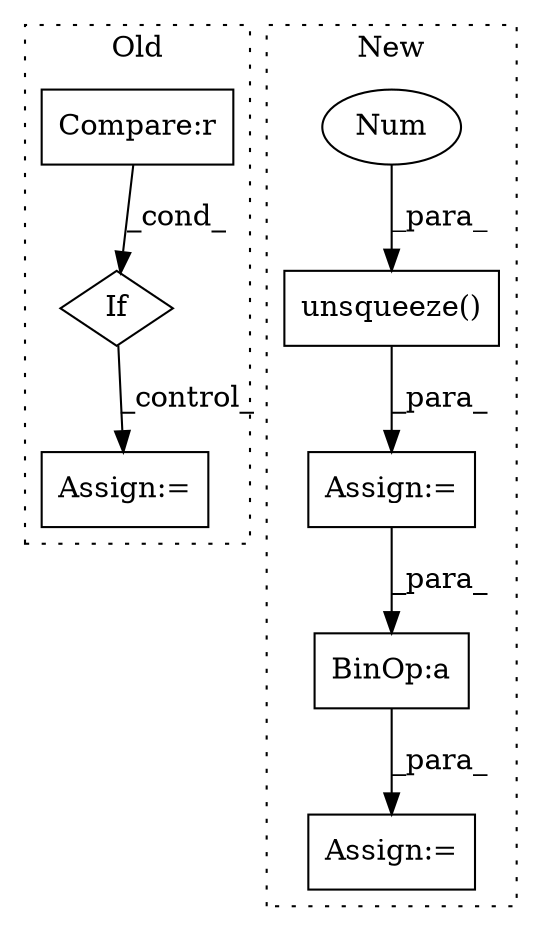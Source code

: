 digraph G {
subgraph cluster0 {
1 [label="If" a="96" s="686,718" l="3,14" shape="diamond"];
4 [label="Compare:r" a="40" s="689" l="29" shape="box"];
5 [label="Assign:=" a="68" s="912" l="3" shape="box"];
label = "Old";
style="dotted";
}
subgraph cluster1 {
2 [label="unsqueeze()" a="75" s="1680,1699" l="18,1" shape="box"];
3 [label="Num" a="76" s="1698" l="1" shape="ellipse"];
6 [label="Assign:=" a="68" s="1924" l="4" shape="box"];
7 [label="BinOp:a" a="82" s="1805" l="12" shape="box"];
8 [label="Assign:=" a="68" s="1624" l="3" shape="box"];
label = "New";
style="dotted";
}
1 -> 5 [label="_control_"];
2 -> 8 [label="_para_"];
3 -> 2 [label="_para_"];
4 -> 1 [label="_cond_"];
7 -> 6 [label="_para_"];
8 -> 7 [label="_para_"];
}